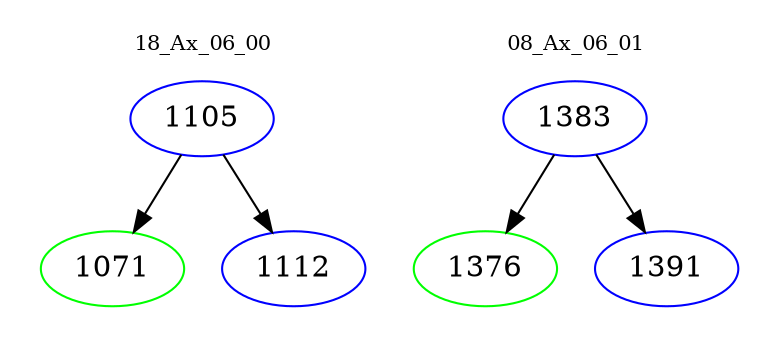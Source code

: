 digraph{
subgraph cluster_0 {
color = white
label = "18_Ax_06_00";
fontsize=10;
T0_1105 [label="1105", color="blue"]
T0_1105 -> T0_1071 [color="black"]
T0_1071 [label="1071", color="green"]
T0_1105 -> T0_1112 [color="black"]
T0_1112 [label="1112", color="blue"]
}
subgraph cluster_1 {
color = white
label = "08_Ax_06_01";
fontsize=10;
T1_1383 [label="1383", color="blue"]
T1_1383 -> T1_1376 [color="black"]
T1_1376 [label="1376", color="green"]
T1_1383 -> T1_1391 [color="black"]
T1_1391 [label="1391", color="blue"]
}
}
